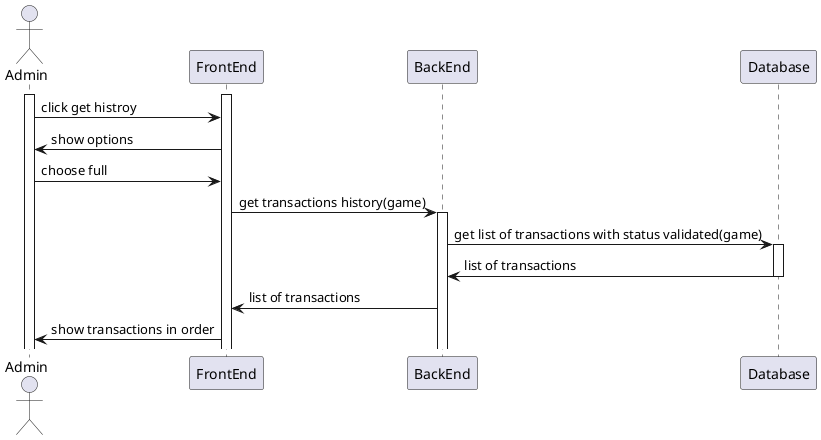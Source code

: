 @startuml "see transaction history of one player"

actor Admin

Activate Admin
Activate FrontEnd

Admin -> FrontEnd : click get histroy
FrontEnd -> Admin : show options
Admin -> FrontEnd : choose full
FrontEnd -> BackEnd : get transactions history(game)
Activate BackEnd

BackEnd -> Database : get list of transactions with status validated(game)
Activate Database

Database -> BackEnd : list of transactions
deactivate Database

BackEnd -> FrontEnd : list of transactions


FrontEnd -> Admin : show transactions in order

@enduml
